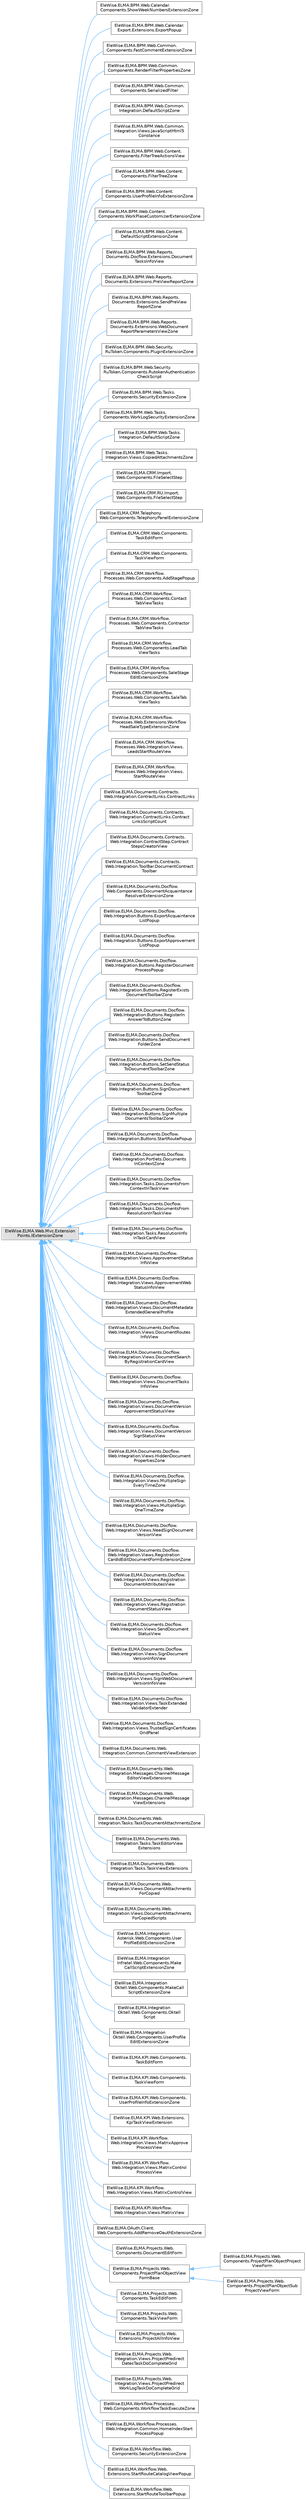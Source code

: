 digraph "Graphical Class Hierarchy"
{
 // LATEX_PDF_SIZE
  bgcolor="transparent";
  edge [fontname=Helvetica,fontsize=10,labelfontname=Helvetica,labelfontsize=10];
  node [fontname=Helvetica,fontsize=10,shape=box,height=0.2,width=0.4];
  rankdir="LR";
  Node0 [id="Node000000",label="EleWise.ELMA.Web.Mvc.Extension\lPoints.IExtensionZone",height=0.2,width=0.4,color="grey60", fillcolor="#E0E0E0", style="filled",tooltip=" "];
  Node0 -> Node1 [id="edge1126_Node000000_Node000001",dir="back",color="steelblue1",style="solid",tooltip=" "];
  Node1 [id="Node000001",label="EleWise.ELMA.BPM.Web.Calendar.\lComponents.ShowWeekNumbersExtensionZone",height=0.2,width=0.4,color="grey40", fillcolor="white", style="filled",URL="$class_ele_wise_1_1_e_l_m_a_1_1_b_p_m_1_1_web_1_1_calendar_1_1_components_1_1_show_week_numbers_extension_zone.html",tooltip=" "];
  Node0 -> Node2 [id="edge1127_Node000000_Node000002",dir="back",color="steelblue1",style="solid",tooltip=" "];
  Node2 [id="Node000002",label="EleWise.ELMA.BPM.Web.Calendar.\lExport.Extensions.ExportPopup",height=0.2,width=0.4,color="grey40", fillcolor="white", style="filled",URL="$class_ele_wise_1_1_e_l_m_a_1_1_b_p_m_1_1_web_1_1_calendar_1_1_export_1_1_extensions_1_1_export_popup.html",tooltip=" "];
  Node0 -> Node3 [id="edge1128_Node000000_Node000003",dir="back",color="steelblue1",style="solid",tooltip=" "];
  Node3 [id="Node000003",label="EleWise.ELMA.BPM.Web.Common.\lComponents.FastCommentExtensionZone",height=0.2,width=0.4,color="grey40", fillcolor="white", style="filled",URL="$class_ele_wise_1_1_e_l_m_a_1_1_b_p_m_1_1_web_1_1_common_1_1_components_1_1_fast_comment_extension_zone.html",tooltip="Отображает настройку контрола быстрого комментария"];
  Node0 -> Node4 [id="edge1129_Node000000_Node000004",dir="back",color="steelblue1",style="solid",tooltip=" "];
  Node4 [id="Node000004",label="EleWise.ELMA.BPM.Web.Common.\lComponents.RenderFilterPropertiesZone",height=0.2,width=0.4,color="grey40", fillcolor="white", style="filled",URL="$class_ele_wise_1_1_e_l_m_a_1_1_b_p_m_1_1_web_1_1_common_1_1_components_1_1_render_filter_properties_zone.html",tooltip=" "];
  Node0 -> Node5 [id="edge1130_Node000000_Node000005",dir="back",color="steelblue1",style="solid",tooltip=" "];
  Node5 [id="Node000005",label="EleWise.ELMA.BPM.Web.Common.\lComponents.SerializedFilter",height=0.2,width=0.4,color="grey40", fillcolor="white", style="filled",URL="$class_ele_wise_1_1_e_l_m_a_1_1_b_p_m_1_1_web_1_1_common_1_1_components_1_1_serialized_filter.html",tooltip=" "];
  Node0 -> Node6 [id="edge1131_Node000000_Node000006",dir="back",color="steelblue1",style="solid",tooltip=" "];
  Node6 [id="Node000006",label="EleWise.ELMA.BPM.Web.Common.\lIntegration.DefaultScriptZone",height=0.2,width=0.4,color="grey40", fillcolor="white", style="filled",URL="$class_ele_wise_1_1_e_l_m_a_1_1_b_p_m_1_1_web_1_1_common_1_1_integration_1_1_default_script_zone.html",tooltip=" "];
  Node0 -> Node7 [id="edge1132_Node000000_Node000007",dir="back",color="steelblue1",style="solid",tooltip=" "];
  Node7 [id="Node000007",label="EleWise.ELMA.BPM.Web.Common.\lIntegration.Views.JavaScriptHtml5\lConstance",height=0.2,width=0.4,color="grey40", fillcolor="white", style="filled",URL="$class_ele_wise_1_1_e_l_m_a_1_1_b_p_m_1_1_web_1_1_common_1_1_integration_1_1_views_1_1_java_script_html5_constance.html",tooltip=" "];
  Node0 -> Node8 [id="edge1133_Node000000_Node000008",dir="back",color="steelblue1",style="solid",tooltip=" "];
  Node8 [id="Node000008",label="EleWise.ELMA.BPM.Web.Content.\lComponents.FilterTreeActionsView",height=0.2,width=0.4,color="grey40", fillcolor="white", style="filled",URL="$class_ele_wise_1_1_e_l_m_a_1_1_b_p_m_1_1_web_1_1_content_1_1_components_1_1_filter_tree_actions_view.html",tooltip=" "];
  Node0 -> Node9 [id="edge1134_Node000000_Node000009",dir="back",color="steelblue1",style="solid",tooltip=" "];
  Node9 [id="Node000009",label="EleWise.ELMA.BPM.Web.Content.\lComponents.FilterTreeZone",height=0.2,width=0.4,color="grey40", fillcolor="white", style="filled",URL="$class_ele_wise_1_1_e_l_m_a_1_1_b_p_m_1_1_web_1_1_content_1_1_components_1_1_filter_tree_zone.html",tooltip=" "];
  Node0 -> Node10 [id="edge1135_Node000000_Node000010",dir="back",color="steelblue1",style="solid",tooltip=" "];
  Node10 [id="Node000010",label="EleWise.ELMA.BPM.Web.Content.\lComponents.UserProfileInfoExtensionZone",height=0.2,width=0.4,color="grey40", fillcolor="white", style="filled",URL="$class_ele_wise_1_1_e_l_m_a_1_1_b_p_m_1_1_web_1_1_content_1_1_components_1_1_user_profile_info_extension_zone.html",tooltip=" "];
  Node0 -> Node11 [id="edge1136_Node000000_Node000011",dir="back",color="steelblue1",style="solid",tooltip=" "];
  Node11 [id="Node000011",label="EleWise.ELMA.BPM.Web.Content.\lComponents.WorkPlaseCustomizerExtensionZone",height=0.2,width=0.4,color="grey40", fillcolor="white", style="filled",URL="$class_ele_wise_1_1_e_l_m_a_1_1_b_p_m_1_1_web_1_1_content_1_1_components_1_1_work_plase_customizer_extension_zone.html",tooltip=" "];
  Node0 -> Node12 [id="edge1137_Node000000_Node000012",dir="back",color="steelblue1",style="solid",tooltip=" "];
  Node12 [id="Node000012",label="EleWise.ELMA.BPM.Web.Content.\lDefaultScriptExtensionZone",height=0.2,width=0.4,color="grey40", fillcolor="white", style="filled",URL="$class_ele_wise_1_1_e_l_m_a_1_1_b_p_m_1_1_web_1_1_content_1_1_default_script_extension_zone.html",tooltip=" "];
  Node0 -> Node13 [id="edge1138_Node000000_Node000013",dir="back",color="steelblue1",style="solid",tooltip=" "];
  Node13 [id="Node000013",label="EleWise.ELMA.BPM.Web.Reports.\lDocuments.Docflow.Extensions.Document\lTasksInfoView",height=0.2,width=0.4,color="grey40", fillcolor="white", style="filled",URL="$class_ele_wise_1_1_e_l_m_a_1_1_b_p_m_1_1_web_1_1_reports_1_1_documents_1_1_docflow_1_1_extensions_1_1_document_tasks_info_view.html",tooltip=" "];
  Node0 -> Node14 [id="edge1139_Node000000_Node000014",dir="back",color="steelblue1",style="solid",tooltip=" "];
  Node14 [id="Node000014",label="EleWise.ELMA.BPM.Web.Reports.\lDocuments.Extensions.PreViewReportZone",height=0.2,width=0.4,color="grey40", fillcolor="white", style="filled",URL="$class_ele_wise_1_1_e_l_m_a_1_1_b_p_m_1_1_web_1_1_reports_1_1_documents_1_1_extensions_1_1_pre_view_report_zone.html",tooltip="Предпросмотр отчета через модуль Документы отчета"];
  Node0 -> Node15 [id="edge1140_Node000000_Node000015",dir="back",color="steelblue1",style="solid",tooltip=" "];
  Node15 [id="Node000015",label="EleWise.ELMA.BPM.Web.Reports.\lDocuments.Extensions.SendPreView\lReportZone",height=0.2,width=0.4,color="grey40", fillcolor="white", style="filled",URL="$class_ele_wise_1_1_e_l_m_a_1_1_b_p_m_1_1_web_1_1_reports_1_1_documents_1_1_extensions_1_1_send_pre_view_report_zone.html",tooltip="Отправка отчета на ознакомление/согласование через модуль Документооборот отчета"];
  Node0 -> Node16 [id="edge1141_Node000000_Node000016",dir="back",color="steelblue1",style="solid",tooltip=" "];
  Node16 [id="Node000016",label="EleWise.ELMA.BPM.Web.Reports.\lDocuments.Extensions.WebDocument\lReportParametersViewZone",height=0.2,width=0.4,color="grey40", fillcolor="white", style="filled",URL="$class_ele_wise_1_1_e_l_m_a_1_1_b_p_m_1_1_web_1_1_reports_1_1_documents_1_1_extensions_1_1_web_do9e13c89f2912c34eb036bc528e209233.html",tooltip="Html-код, вставляемый на страницу просмотра веб-документа Отчет. Содержит разметку с параметрами отче..."];
  Node0 -> Node17 [id="edge1142_Node000000_Node000017",dir="back",color="steelblue1",style="solid",tooltip=" "];
  Node17 [id="Node000017",label="EleWise.ELMA.BPM.Web.Security.\lRuToken.Components.PluginExtensionZone",height=0.2,width=0.4,color="grey40", fillcolor="white", style="filled",URL="$class_ele_wise_1_1_e_l_m_a_1_1_b_p_m_1_1_web_1_1_security_1_1_ru_token_1_1_components_1_1_plugin_extension_zone.html",tooltip=" "];
  Node0 -> Node18 [id="edge1143_Node000000_Node000018",dir="back",color="steelblue1",style="solid",tooltip=" "];
  Node18 [id="Node000018",label="EleWise.ELMA.BPM.Web.Security.\lRuToken.Components.RutokenAuthentication\lCheckScript",height=0.2,width=0.4,color="grey40", fillcolor="white", style="filled",URL="$class_ele_wise_1_1_e_l_m_a_1_1_b_p_m_1_1_web_1_1_security_1_1_ru_token_1_1_components_1_1_rutoken_authentication_check_script.html",tooltip=" "];
  Node0 -> Node19 [id="edge1144_Node000000_Node000019",dir="back",color="steelblue1",style="solid",tooltip=" "];
  Node19 [id="Node000019",label="EleWise.ELMA.BPM.Web.Tasks.\lComponents.SecurityExtensionZone",height=0.2,width=0.4,color="grey40", fillcolor="white", style="filled",URL="$class_ele_wise_1_1_e_l_m_a_1_1_b_p_m_1_1_web_1_1_tasks_1_1_components_1_1_security_extension_zone.html",tooltip=" "];
  Node0 -> Node20 [id="edge1145_Node000000_Node000020",dir="back",color="steelblue1",style="solid",tooltip=" "];
  Node20 [id="Node000020",label="EleWise.ELMA.BPM.Web.Tasks.\lComponents.WorkLogSecurityExtensionZone",height=0.2,width=0.4,color="grey40", fillcolor="white", style="filled",URL="$class_ele_wise_1_1_e_l_m_a_1_1_b_p_m_1_1_web_1_1_tasks_1_1_components_1_1_work_log_security_extension_zone.html",tooltip="Отображение зоны с настройками автоотправления трудозатрат на согласование"];
  Node0 -> Node21 [id="edge1146_Node000000_Node000021",dir="back",color="steelblue1",style="solid",tooltip=" "];
  Node21 [id="Node000021",label="EleWise.ELMA.BPM.Web.Tasks.\lIntegration.DefaultScriptZone",height=0.2,width=0.4,color="grey40", fillcolor="white", style="filled",URL="$class_ele_wise_1_1_e_l_m_a_1_1_b_p_m_1_1_web_1_1_tasks_1_1_integration_1_1_default_script_zone.html",tooltip=" "];
  Node0 -> Node22 [id="edge1147_Node000000_Node000022",dir="back",color="steelblue1",style="solid",tooltip=" "];
  Node22 [id="Node000022",label="EleWise.ELMA.BPM.Web.Tasks.\lIntegration.Views.CopiedAttachmentsZone",height=0.2,width=0.4,color="grey40", fillcolor="white", style="filled",URL="$class_ele_wise_1_1_e_l_m_a_1_1_b_p_m_1_1_web_1_1_tasks_1_1_integration_1_1_views_1_1_copied_attachments_zone.html",tooltip=" "];
  Node0 -> Node23 [id="edge1148_Node000000_Node000023",dir="back",color="steelblue1",style="solid",tooltip=" "];
  Node23 [id="Node000023",label="EleWise.ELMA.CRM.Import.\lWeb.Components.FileSelectStep",height=0.2,width=0.4,color="grey40", fillcolor="white", style="filled",URL="$class_ele_wise_1_1_e_l_m_a_1_1_c_r_m_1_1_import_1_1_web_1_1_components_1_1_file_select_step.html",tooltip=" "];
  Node0 -> Node24 [id="edge1149_Node000000_Node000024",dir="back",color="steelblue1",style="solid",tooltip=" "];
  Node24 [id="Node000024",label="EleWise.ELMA.CRM.RU.Import.\lWeb.Components.FileSelectStep",height=0.2,width=0.4,color="grey40", fillcolor="white", style="filled",URL="$class_ele_wise_1_1_e_l_m_a_1_1_c_r_m_1_1_r_u_1_1_import_1_1_web_1_1_components_1_1_file_select_step.html",tooltip=" "];
  Node0 -> Node25 [id="edge1150_Node000000_Node000025",dir="back",color="steelblue1",style="solid",tooltip=" "];
  Node25 [id="Node000025",label="EleWise.ELMA.CRM.Telephony.\lWeb.Components.TelephonyPanelExtensionZone",height=0.2,width=0.4,color="grey40", fillcolor="white", style="filled",URL="$class_ele_wise_1_1_e_l_m_a_1_1_c_r_m_1_1_telephony_1_1_web_1_1_components_1_1_telephony_panel_extension_zone.html",tooltip="Панель телефонии"];
  Node0 -> Node26 [id="edge1151_Node000000_Node000026",dir="back",color="steelblue1",style="solid",tooltip=" "];
  Node26 [id="Node000026",label="EleWise.ELMA.CRM.Web.Components.\lTaskEditForm",height=0.2,width=0.4,color="grey40", fillcolor="white", style="filled",URL="$class_ele_wise_1_1_e_l_m_a_1_1_c_r_m_1_1_web_1_1_components_1_1_task_edit_form.html",tooltip=" "];
  Node0 -> Node27 [id="edge1152_Node000000_Node000027",dir="back",color="steelblue1",style="solid",tooltip=" "];
  Node27 [id="Node000027",label="EleWise.ELMA.CRM.Web.Components.\lTaskViewForm",height=0.2,width=0.4,color="grey40", fillcolor="white", style="filled",URL="$class_ele_wise_1_1_e_l_m_a_1_1_c_r_m_1_1_web_1_1_components_1_1_task_view_form.html",tooltip=" "];
  Node0 -> Node28 [id="edge1153_Node000000_Node000028",dir="back",color="steelblue1",style="solid",tooltip=" "];
  Node28 [id="Node000028",label="EleWise.ELMA.CRM.Workflow.\lProcesses.Web.Components.AddStagePopup",height=0.2,width=0.4,color="grey40", fillcolor="white", style="filled",URL="$class_ele_wise_1_1_e_l_m_a_1_1_c_r_m_1_1_workflow_1_1_processes_1_1_web_1_1_components_1_1_add_stage_popup.html",tooltip=" "];
  Node0 -> Node29 [id="edge1154_Node000000_Node000029",dir="back",color="steelblue1",style="solid",tooltip=" "];
  Node29 [id="Node000029",label="EleWise.ELMA.CRM.Workflow.\lProcesses.Web.Components.Contact\lTabViewTasks",height=0.2,width=0.4,color="grey40", fillcolor="white", style="filled",URL="$class_ele_wise_1_1_e_l_m_a_1_1_c_r_m_1_1_workflow_1_1_processes_1_1_web_1_1_components_1_1_contact_tab_view_tasks.html",tooltip=" "];
  Node0 -> Node30 [id="edge1155_Node000000_Node000030",dir="back",color="steelblue1",style="solid",tooltip=" "];
  Node30 [id="Node000030",label="EleWise.ELMA.CRM.Workflow.\lProcesses.Web.Components.Contractor\lTabViewTasks",height=0.2,width=0.4,color="grey40", fillcolor="white", style="filled",URL="$class_ele_wise_1_1_e_l_m_a_1_1_c_r_m_1_1_workflow_1_1_processes_1_1_web_1_1_components_1_1_contractor_tab_view_tasks.html",tooltip=" "];
  Node0 -> Node31 [id="edge1156_Node000000_Node000031",dir="back",color="steelblue1",style="solid",tooltip=" "];
  Node31 [id="Node000031",label="EleWise.ELMA.CRM.Workflow.\lProcesses.Web.Components.LeadTab\lViewTasks",height=0.2,width=0.4,color="grey40", fillcolor="white", style="filled",URL="$class_ele_wise_1_1_e_l_m_a_1_1_c_r_m_1_1_workflow_1_1_processes_1_1_web_1_1_components_1_1_lead_tab_view_tasks.html",tooltip=" "];
  Node0 -> Node32 [id="edge1157_Node000000_Node000032",dir="back",color="steelblue1",style="solid",tooltip=" "];
  Node32 [id="Node000032",label="EleWise.ELMA.CRM.Workflow.\lProcesses.Web.Components.SaleStage\lEditExtensionZone",height=0.2,width=0.4,color="grey40", fillcolor="white", style="filled",URL="$class_ele_wise_1_1_e_l_m_a_1_1_c_r_m_1_1_workflow_1_1_processes_1_1_web_1_1_components_1_1_sale_stage_edit_extension_zone.html",tooltip=" "];
  Node0 -> Node33 [id="edge1158_Node000000_Node000033",dir="back",color="steelblue1",style="solid",tooltip=" "];
  Node33 [id="Node000033",label="EleWise.ELMA.CRM.Workflow.\lProcesses.Web.Components.SaleTab\lViewTasks",height=0.2,width=0.4,color="grey40", fillcolor="white", style="filled",URL="$class_ele_wise_1_1_e_l_m_a_1_1_c_r_m_1_1_workflow_1_1_processes_1_1_web_1_1_components_1_1_sale_tab_view_tasks.html",tooltip=" "];
  Node0 -> Node34 [id="edge1159_Node000000_Node000034",dir="back",color="steelblue1",style="solid",tooltip=" "];
  Node34 [id="Node000034",label="EleWise.ELMA.CRM.Workflow.\lProcesses.Web.Extensions.Workflow\lHeadSaleTypeExtensionZone",height=0.2,width=0.4,color="grey40", fillcolor="white", style="filled",URL="$class_ele_wise_1_1_e_l_m_a_1_1_c_r_m_1_1_workflow_1_1_processes_1_1_web_1_1_extensions_1_1_workf664c2dedd045218b3a18e6e7769557ba.html",tooltip=" "];
  Node0 -> Node35 [id="edge1160_Node000000_Node000035",dir="back",color="steelblue1",style="solid",tooltip=" "];
  Node35 [id="Node000035",label="EleWise.ELMA.CRM.Workflow.\lProcesses.Web.Integration.Views.\lLeadsStartRouteView",height=0.2,width=0.4,color="grey40", fillcolor="white", style="filled",URL="$class_ele_wise_1_1_e_l_m_a_1_1_c_r_m_1_1_workflow_1_1_processes_1_1_web_1_1_integration_1_1_views_1_1_leads_start_route_view.html",tooltip=" "];
  Node0 -> Node36 [id="edge1161_Node000000_Node000036",dir="back",color="steelblue1",style="solid",tooltip=" "];
  Node36 [id="Node000036",label="EleWise.ELMA.CRM.Workflow.\lProcesses.Web.Integration.Views.\lStartRouteView",height=0.2,width=0.4,color="grey40", fillcolor="white", style="filled",URL="$class_ele_wise_1_1_e_l_m_a_1_1_c_r_m_1_1_workflow_1_1_processes_1_1_web_1_1_integration_1_1_views_1_1_start_route_view.html",tooltip=" "];
  Node0 -> Node37 [id="edge1162_Node000000_Node000037",dir="back",color="steelblue1",style="solid",tooltip=" "];
  Node37 [id="Node000037",label="EleWise.ELMA.Documents.Contracts.\lWeb.Integration.ContractLinks.ContractLinks",height=0.2,width=0.4,color="grey40", fillcolor="white", style="filled",URL="$class_ele_wise_1_1_e_l_m_a_1_1_documents_1_1_contracts_1_1_web_1_1_integration_1_1_contract_links_1_1_contract_links.html",tooltip="Отображение связей по договору"];
  Node0 -> Node38 [id="edge1163_Node000000_Node000038",dir="back",color="steelblue1",style="solid",tooltip=" "];
  Node38 [id="Node000038",label="EleWise.ELMA.Documents.Contracts.\lWeb.Integration.ContractLinks.Contract\lLinksScriptCount",height=0.2,width=0.4,color="grey40", fillcolor="white", style="filled",URL="$class_ele_wise_1_1_e_l_m_a_1_1_documents_1_1_contracts_1_1_web_1_1_integration_1_1_contract_link5bfd551acd6f1b4e01513c966589a535.html",tooltip="скрипт подсчета связей по догвоору"];
  Node0 -> Node39 [id="edge1164_Node000000_Node000039",dir="back",color="steelblue1",style="solid",tooltip=" "];
  Node39 [id="Node000039",label="EleWise.ELMA.Documents.Contracts.\lWeb.Integration.ContractStep.Contract\lStepsCreatorView",height=0.2,width=0.4,color="grey40", fillcolor="white", style="filled",URL="$class_ele_wise_1_1_e_l_m_a_1_1_documents_1_1_contracts_1_1_web_1_1_integration_1_1_contract_stepc26b08cfc971aee1cda9467701cc0722.html",tooltip=" "];
  Node0 -> Node40 [id="edge1165_Node000000_Node000040",dir="back",color="steelblue1",style="solid",tooltip=" "];
  Node40 [id="Node000040",label="EleWise.ELMA.Documents.Contracts.\lWeb.Integration.ToolBar.DocumentContract\lToolbar",height=0.2,width=0.4,color="grey40", fillcolor="white", style="filled",URL="$class_ele_wise_1_1_e_l_m_a_1_1_documents_1_1_contracts_1_1_web_1_1_integration_1_1_tool_bar_1_1_document_contract_toolbar.html",tooltip=" "];
  Node0 -> Node41 [id="edge1166_Node000000_Node000041",dir="back",color="steelblue1",style="solid",tooltip=" "];
  Node41 [id="Node000041",label="EleWise.ELMA.Documents.Docflow.\lWeb.Components.DocumentAcquaintance\lResolverExtensionZone",height=0.2,width=0.4,color="grey40", fillcolor="white", style="filled",URL="$class_ele_wise_1_1_e_l_m_a_1_1_documents_1_1_docflow_1_1_web_1_1_components_1_1_document_acquaintance_resolver_extension_zone.html",tooltip=" "];
  Node0 -> Node42 [id="edge1167_Node000000_Node000042",dir="back",color="steelblue1",style="solid",tooltip=" "];
  Node42 [id="Node000042",label="EleWise.ELMA.Documents.Docflow.\lWeb.Integration.Buttons.ExportAcquaintance\lListPopup",height=0.2,width=0.4,color="grey40", fillcolor="white", style="filled",URL="$class_ele_wise_1_1_e_l_m_a_1_1_documents_1_1_docflow_1_1_web_1_1_integration_1_1_buttons_1_1_export_acquaintance_list_popup.html",tooltip=" "];
  Node0 -> Node43 [id="edge1168_Node000000_Node000043",dir="back",color="steelblue1",style="solid",tooltip=" "];
  Node43 [id="Node000043",label="EleWise.ELMA.Documents.Docflow.\lWeb.Integration.Buttons.ExportApprovement\lListPopup",height=0.2,width=0.4,color="grey40", fillcolor="white", style="filled",URL="$class_ele_wise_1_1_e_l_m_a_1_1_documents_1_1_docflow_1_1_web_1_1_integration_1_1_buttons_1_1_export_approvement_list_popup.html",tooltip=" "];
  Node0 -> Node44 [id="edge1169_Node000000_Node000044",dir="back",color="steelblue1",style="solid",tooltip=" "];
  Node44 [id="Node000044",label="EleWise.ELMA.Documents.Docflow.\lWeb.Integration.Buttons.RegisterDocument\lProcessPopup",height=0.2,width=0.4,color="grey40", fillcolor="white", style="filled",URL="$class_ele_wise_1_1_e_l_m_a_1_1_documents_1_1_docflow_1_1_web_1_1_integration_1_1_buttons_1_1_register_document_process_popup.html",tooltip=" "];
  Node0 -> Node45 [id="edge1170_Node000000_Node000045",dir="back",color="steelblue1",style="solid",tooltip=" "];
  Node45 [id="Node000045",label="EleWise.ELMA.Documents.Docflow.\lWeb.Integration.Buttons.RegisterExists\lDocumentToolbarZone",height=0.2,width=0.4,color="grey40", fillcolor="white", style="filled",URL="$class_ele_wise_1_1_e_l_m_a_1_1_documents_1_1_docflow_1_1_web_1_1_integration_1_1_buttons_1_1_reg1e33fc9083d3c2a778aad01057ec6348.html",tooltip=" "];
  Node0 -> Node46 [id="edge1171_Node000000_Node000046",dir="back",color="steelblue1",style="solid",tooltip=" "];
  Node46 [id="Node000046",label="EleWise.ELMA.Documents.Docflow.\lWeb.Integration.Buttons.RegisterIn\lAnswerToButtonZone",height=0.2,width=0.4,color="grey40", fillcolor="white", style="filled",URL="$class_ele_wise_1_1_e_l_m_a_1_1_documents_1_1_docflow_1_1_web_1_1_integration_1_1_buttons_1_1_register_in_answer_to_button_zone.html",tooltip=" "];
  Node0 -> Node47 [id="edge1172_Node000000_Node000047",dir="back",color="steelblue1",style="solid",tooltip=" "];
  Node47 [id="Node000047",label="EleWise.ELMA.Documents.Docflow.\lWeb.Integration.Buttons.SendDocument\lFolderZone",height=0.2,width=0.4,color="grey40", fillcolor="white", style="filled",URL="$class_ele_wise_1_1_e_l_m_a_1_1_documents_1_1_docflow_1_1_web_1_1_integration_1_1_buttons_1_1_send_document_folder_zone.html",tooltip=" "];
  Node0 -> Node48 [id="edge1173_Node000000_Node000048",dir="back",color="steelblue1",style="solid",tooltip=" "];
  Node48 [id="Node000048",label="EleWise.ELMA.Documents.Docflow.\lWeb.Integration.Buttons.SetSendStatus\lToDocumentToolbarZone",height=0.2,width=0.4,color="grey40", fillcolor="white", style="filled",URL="$class_ele_wise_1_1_e_l_m_a_1_1_documents_1_1_docflow_1_1_web_1_1_integration_1_1_buttons_1_1_set8465c7284c1ca12b77f509ef6cace104.html",tooltip=" "];
  Node0 -> Node49 [id="edge1174_Node000000_Node000049",dir="back",color="steelblue1",style="solid",tooltip=" "];
  Node49 [id="Node000049",label="EleWise.ELMA.Documents.Docflow.\lWeb.Integration.Buttons.SignDocument\lToolbarZone",height=0.2,width=0.4,color="grey40", fillcolor="white", style="filled",URL="$class_ele_wise_1_1_e_l_m_a_1_1_documents_1_1_docflow_1_1_web_1_1_integration_1_1_buttons_1_1_sign_document_toolbar_zone.html",tooltip=" "];
  Node0 -> Node50 [id="edge1175_Node000000_Node000050",dir="back",color="steelblue1",style="solid",tooltip=" "];
  Node50 [id="Node000050",label="EleWise.ELMA.Documents.Docflow.\lWeb.Integration.Buttons.SignMultiple\lDocumentsToolbarZone",height=0.2,width=0.4,color="grey40", fillcolor="white", style="filled",URL="$class_ele_wise_1_1_e_l_m_a_1_1_documents_1_1_docflow_1_1_web_1_1_integration_1_1_buttons_1_1_sig7534571a36c41ceb0f470db74b11aa12.html",tooltip=" "];
  Node0 -> Node51 [id="edge1176_Node000000_Node000051",dir="back",color="steelblue1",style="solid",tooltip=" "];
  Node51 [id="Node000051",label="EleWise.ELMA.Documents.Docflow.\lWeb.Integration.Buttons.StartRoutePopup",height=0.2,width=0.4,color="grey40", fillcolor="white", style="filled",URL="$class_ele_wise_1_1_e_l_m_a_1_1_documents_1_1_docflow_1_1_web_1_1_integration_1_1_buttons_1_1_start_route_popup.html",tooltip=" "];
  Node0 -> Node52 [id="edge1177_Node000000_Node000052",dir="back",color="steelblue1",style="solid",tooltip=" "];
  Node52 [id="Node000052",label="EleWise.ELMA.Documents.Docflow.\lWeb.Integration.Portlets.Documents\lInContextZone",height=0.2,width=0.4,color="grey40", fillcolor="white", style="filled",URL="$class_ele_wise_1_1_e_l_m_a_1_1_documents_1_1_docflow_1_1_web_1_1_integration_1_1_portlets_1_1_documents_in_context_zone.html",tooltip=" "];
  Node0 -> Node53 [id="edge1178_Node000000_Node000053",dir="back",color="steelblue1",style="solid",tooltip=" "];
  Node53 [id="Node000053",label="EleWise.ELMA.Documents.Docflow.\lWeb.Integration.Tasks.DocumentsFrom\lContextInTaskView",height=0.2,width=0.4,color="grey40", fillcolor="white", style="filled",URL="$class_ele_wise_1_1_e_l_m_a_1_1_documents_1_1_docflow_1_1_web_1_1_integration_1_1_tasks_1_1_documents_from_context_in_task_view.html",tooltip=" "];
  Node0 -> Node54 [id="edge1179_Node000000_Node000054",dir="back",color="steelblue1",style="solid",tooltip=" "];
  Node54 [id="Node000054",label="EleWise.ELMA.Documents.Docflow.\lWeb.Integration.Tasks.DocumentsFrom\lResolutionInTaskView",height=0.2,width=0.4,color="grey40", fillcolor="white", style="filled",URL="$class_ele_wise_1_1_e_l_m_a_1_1_documents_1_1_docflow_1_1_web_1_1_integration_1_1_tasks_1_1_docum46b3490e60bef5e1a48a33b397f05e10.html",tooltip=" "];
  Node0 -> Node55 [id="edge1180_Node000000_Node000055",dir="back",color="steelblue1",style="solid",tooltip=" "];
  Node55 [id="Node000055",label="EleWise.ELMA.Documents.Docflow.\lWeb.Integration.Tasks.ResolutionInfo\lInTaskCardView",height=0.2,width=0.4,color="grey40", fillcolor="white", style="filled",URL="$class_ele_wise_1_1_e_l_m_a_1_1_documents_1_1_docflow_1_1_web_1_1_integration_1_1_tasks_1_1_resolution_info_in_task_card_view.html",tooltip=" "];
  Node0 -> Node56 [id="edge1181_Node000000_Node000056",dir="back",color="steelblue1",style="solid",tooltip=" "];
  Node56 [id="Node000056",label="EleWise.ELMA.Documents.Docflow.\lWeb.Integration.Views.ApprovementStatus\lInfoView",height=0.2,width=0.4,color="grey40", fillcolor="white", style="filled",URL="$class_ele_wise_1_1_e_l_m_a_1_1_documents_1_1_docflow_1_1_web_1_1_integration_1_1_views_1_1_approvement_status_info_view.html",tooltip=" "];
  Node0 -> Node57 [id="edge1182_Node000000_Node000057",dir="back",color="steelblue1",style="solid",tooltip=" "];
  Node57 [id="Node000057",label="EleWise.ELMA.Documents.Docflow.\lWeb.Integration.Views.ApprovementWeb\lStatusInfoView",height=0.2,width=0.4,color="grey40", fillcolor="white", style="filled",URL="$class_ele_wise_1_1_e_l_m_a_1_1_documents_1_1_docflow_1_1_web_1_1_integration_1_1_views_1_1_approvement_web_status_info_view.html",tooltip=" "];
  Node0 -> Node58 [id="edge1183_Node000000_Node000058",dir="back",color="steelblue1",style="solid",tooltip=" "];
  Node58 [id="Node000058",label="EleWise.ELMA.Documents.Docflow.\lWeb.Integration.Views.DocumentMetadata\lExtendedGeneralProfile",height=0.2,width=0.4,color="grey40", fillcolor="white", style="filled",URL="$class_ele_wise_1_1_e_l_m_a_1_1_documents_1_1_docflow_1_1_web_1_1_integration_1_1_views_1_1_docum0ff8815df6fc5de5eed98edd15420588.html",tooltip=" "];
  Node0 -> Node59 [id="edge1184_Node000000_Node000059",dir="back",color="steelblue1",style="solid",tooltip=" "];
  Node59 [id="Node000059",label="EleWise.ELMA.Documents.Docflow.\lWeb.Integration.Views.DocumentRoutes\lInfoView",height=0.2,width=0.4,color="grey40", fillcolor="white", style="filled",URL="$class_ele_wise_1_1_e_l_m_a_1_1_documents_1_1_docflow_1_1_web_1_1_integration_1_1_views_1_1_document_routes_info_view.html",tooltip=" "];
  Node0 -> Node60 [id="edge1185_Node000000_Node000060",dir="back",color="steelblue1",style="solid",tooltip=" "];
  Node60 [id="Node000060",label="EleWise.ELMA.Documents.Docflow.\lWeb.Integration.Views.DocumentSearch\lByRegistrationCardView",height=0.2,width=0.4,color="grey40", fillcolor="white", style="filled",URL="$class_ele_wise_1_1_e_l_m_a_1_1_documents_1_1_docflow_1_1_web_1_1_integration_1_1_views_1_1_docum9eda789b11e564a962024bf51f80a2e0.html",tooltip=" "];
  Node0 -> Node61 [id="edge1186_Node000000_Node000061",dir="back",color="steelblue1",style="solid",tooltip=" "];
  Node61 [id="Node000061",label="EleWise.ELMA.Documents.Docflow.\lWeb.Integration.Views.DocumentTasks\lInfoView",height=0.2,width=0.4,color="grey40", fillcolor="white", style="filled",URL="$class_ele_wise_1_1_e_l_m_a_1_1_documents_1_1_docflow_1_1_web_1_1_integration_1_1_views_1_1_document_tasks_info_view.html",tooltip=" "];
  Node0 -> Node62 [id="edge1187_Node000000_Node000062",dir="back",color="steelblue1",style="solid",tooltip=" "];
  Node62 [id="Node000062",label="EleWise.ELMA.Documents.Docflow.\lWeb.Integration.Views.DocumentVersion\lApprovementStatusView",height=0.2,width=0.4,color="grey40", fillcolor="white", style="filled",URL="$class_ele_wise_1_1_e_l_m_a_1_1_documents_1_1_docflow_1_1_web_1_1_integration_1_1_views_1_1_docum3696f742d478882d9f034f6ddcc5df07.html",tooltip=" "];
  Node0 -> Node63 [id="edge1188_Node000000_Node000063",dir="back",color="steelblue1",style="solid",tooltip=" "];
  Node63 [id="Node000063",label="EleWise.ELMA.Documents.Docflow.\lWeb.Integration.Views.DocumentVersion\lSignStatusView",height=0.2,width=0.4,color="grey40", fillcolor="white", style="filled",URL="$class_ele_wise_1_1_e_l_m_a_1_1_documents_1_1_docflow_1_1_web_1_1_integration_1_1_views_1_1_document_version_sign_status_view.html",tooltip=" "];
  Node0 -> Node64 [id="edge1189_Node000000_Node000064",dir="back",color="steelblue1",style="solid",tooltip=" "];
  Node64 [id="Node000064",label="EleWise.ELMA.Documents.Docflow.\lWeb.Integration.Views.HiddenDocument\lPropertiesZone",height=0.2,width=0.4,color="grey40", fillcolor="white", style="filled",URL="$class_ele_wise_1_1_e_l_m_a_1_1_documents_1_1_docflow_1_1_web_1_1_integration_1_1_views_1_1_hidden_document_properties_zone.html",tooltip=" "];
  Node0 -> Node65 [id="edge1190_Node000000_Node000065",dir="back",color="steelblue1",style="solid",tooltip=" "];
  Node65 [id="Node000065",label="EleWise.ELMA.Documents.Docflow.\lWeb.Integration.Views.MultipleSign\lEveryTimeZone",height=0.2,width=0.4,color="grey40", fillcolor="white", style="filled",URL="$class_ele_wise_1_1_e_l_m_a_1_1_documents_1_1_docflow_1_1_web_1_1_integration_1_1_views_1_1_multiple_sign_every_time_zone.html",tooltip=" "];
  Node0 -> Node66 [id="edge1191_Node000000_Node000066",dir="back",color="steelblue1",style="solid",tooltip=" "];
  Node66 [id="Node000066",label="EleWise.ELMA.Documents.Docflow.\lWeb.Integration.Views.MultipleSign\lOneTimeZone",height=0.2,width=0.4,color="grey40", fillcolor="white", style="filled",URL="$class_ele_wise_1_1_e_l_m_a_1_1_documents_1_1_docflow_1_1_web_1_1_integration_1_1_views_1_1_multiple_sign_one_time_zone.html",tooltip=" "];
  Node0 -> Node67 [id="edge1192_Node000000_Node000067",dir="back",color="steelblue1",style="solid",tooltip=" "];
  Node67 [id="Node000067",label="EleWise.ELMA.Documents.Docflow.\lWeb.Integration.Views.NeedSignDocument\lVersionView",height=0.2,width=0.4,color="grey40", fillcolor="white", style="filled",URL="$class_ele_wise_1_1_e_l_m_a_1_1_documents_1_1_docflow_1_1_web_1_1_integration_1_1_views_1_1_need_sign_document_version_view.html",tooltip="Подписание добавляемой версии документа"];
  Node0 -> Node68 [id="edge1193_Node000000_Node000068",dir="back",color="steelblue1",style="solid",tooltip=" "];
  Node68 [id="Node000068",label="EleWise.ELMA.Documents.Docflow.\lWeb.Integration.Views.Registration\lCardIdEditDocumentFormExtensionZone",height=0.2,width=0.4,color="grey40", fillcolor="white", style="filled",URL="$class_ele_wise_1_1_e_l_m_a_1_1_documents_1_1_docflow_1_1_web_1_1_integration_1_1_views_1_1_regise0c41039877ba98c7043b2fe12899964.html",tooltip=" "];
  Node0 -> Node69 [id="edge1194_Node000000_Node000069",dir="back",color="steelblue1",style="solid",tooltip=" "];
  Node69 [id="Node000069",label="EleWise.ELMA.Documents.Docflow.\lWeb.Integration.Views.Registration\lDocumentAttributesView",height=0.2,width=0.4,color="grey40", fillcolor="white", style="filled",URL="$class_ele_wise_1_1_e_l_m_a_1_1_documents_1_1_docflow_1_1_web_1_1_integration_1_1_views_1_1_regis2c2f84bc6936f040ba3904417cd9d815.html",tooltip=" "];
  Node0 -> Node70 [id="edge1195_Node000000_Node000070",dir="back",color="steelblue1",style="solid",tooltip=" "];
  Node70 [id="Node000070",label="EleWise.ELMA.Documents.Docflow.\lWeb.Integration.Views.Registration\lDocumentStatusView",height=0.2,width=0.4,color="grey40", fillcolor="white", style="filled",URL="$class_ele_wise_1_1_e_l_m_a_1_1_documents_1_1_docflow_1_1_web_1_1_integration_1_1_views_1_1_registration_document_status_view.html",tooltip=" "];
  Node0 -> Node71 [id="edge1196_Node000000_Node000071",dir="back",color="steelblue1",style="solid",tooltip=" "];
  Node71 [id="Node000071",label="EleWise.ELMA.Documents.Docflow.\lWeb.Integration.Views.SendDocument\lStatusView",height=0.2,width=0.4,color="grey40", fillcolor="white", style="filled",URL="$class_ele_wise_1_1_e_l_m_a_1_1_documents_1_1_docflow_1_1_web_1_1_integration_1_1_views_1_1_send_document_status_view.html",tooltip=" "];
  Node0 -> Node72 [id="edge1197_Node000000_Node000072",dir="back",color="steelblue1",style="solid",tooltip=" "];
  Node72 [id="Node000072",label="EleWise.ELMA.Documents.Docflow.\lWeb.Integration.Views.SignDocument\lVersionInfoView",height=0.2,width=0.4,color="grey40", fillcolor="white", style="filled",URL="$class_ele_wise_1_1_e_l_m_a_1_1_documents_1_1_docflow_1_1_web_1_1_integration_1_1_views_1_1_sign_document_version_info_view.html",tooltip=" "];
  Node0 -> Node73 [id="edge1198_Node000000_Node000073",dir="back",color="steelblue1",style="solid",tooltip=" "];
  Node73 [id="Node000073",label="EleWise.ELMA.Documents.Docflow.\lWeb.Integration.Views.SignWebDocument\lVersionInfoView",height=0.2,width=0.4,color="grey40", fillcolor="white", style="filled",URL="$class_ele_wise_1_1_e_l_m_a_1_1_documents_1_1_docflow_1_1_web_1_1_integration_1_1_views_1_1_sign_web_document_version_info_view.html",tooltip=" "];
  Node0 -> Node74 [id="edge1199_Node000000_Node000074",dir="back",color="steelblue1",style="solid",tooltip=" "];
  Node74 [id="Node000074",label="EleWise.ELMA.Documents.Docflow.\lWeb.Integration.Views.TaskExtended\lValidatorExtender",height=0.2,width=0.4,color="grey40", fillcolor="white", style="filled",URL="$class_ele_wise_1_1_e_l_m_a_1_1_documents_1_1_docflow_1_1_web_1_1_integration_1_1_views_1_1_task_extended_validator_extender.html",tooltip=" "];
  Node0 -> Node75 [id="edge1200_Node000000_Node000075",dir="back",color="steelblue1",style="solid",tooltip=" "];
  Node75 [id="Node000075",label="EleWise.ELMA.Documents.Docflow.\lWeb.Integration.Views.TrustedSignCertificates\lGridPanel",height=0.2,width=0.4,color="grey40", fillcolor="white", style="filled",URL="$class_ele_wise_1_1_e_l_m_a_1_1_documents_1_1_docflow_1_1_web_1_1_integration_1_1_views_1_1_trusted_sign_certificates_grid_panel.html",tooltip=" "];
  Node0 -> Node76 [id="edge1201_Node000000_Node000076",dir="back",color="steelblue1",style="solid",tooltip=" "];
  Node76 [id="Node000076",label="EleWise.ELMA.Documents.Web.\lIntegration.Common.CommentViewExtension",height=0.2,width=0.4,color="grey40", fillcolor="white", style="filled",URL="$class_ele_wise_1_1_e_l_m_a_1_1_documents_1_1_web_1_1_integration_1_1_common_1_1_comment_view_extension.html",tooltip=" "];
  Node0 -> Node77 [id="edge1202_Node000000_Node000077",dir="back",color="steelblue1",style="solid",tooltip=" "];
  Node77 [id="Node000077",label="EleWise.ELMA.Documents.Web.\lIntegration.Messages.ChannelMessage\lEditorViewExtensions",height=0.2,width=0.4,color="grey40", fillcolor="white", style="filled",URL="$class_ele_wise_1_1_e_l_m_a_1_1_documents_1_1_web_1_1_integration_1_1_messages_1_1_channel_message_editor_view_extensions.html",tooltip=" "];
  Node0 -> Node78 [id="edge1203_Node000000_Node000078",dir="back",color="steelblue1",style="solid",tooltip=" "];
  Node78 [id="Node000078",label="EleWise.ELMA.Documents.Web.\lIntegration.Messages.ChannelMessage\lViewExtensions",height=0.2,width=0.4,color="grey40", fillcolor="white", style="filled",URL="$class_ele_wise_1_1_e_l_m_a_1_1_documents_1_1_web_1_1_integration_1_1_messages_1_1_channel_message_view_extensions.html",tooltip=" "];
  Node0 -> Node79 [id="edge1204_Node000000_Node000079",dir="back",color="steelblue1",style="solid",tooltip=" "];
  Node79 [id="Node000079",label="EleWise.ELMA.Documents.Web.\lIntegration.Tasks.TaskDocumentAttachmentsZone",height=0.2,width=0.4,color="grey40", fillcolor="white", style="filled",URL="$class_ele_wise_1_1_e_l_m_a_1_1_documents_1_1_web_1_1_integration_1_1_tasks_1_1_task_document_attachments_zone.html",tooltip=" "];
  Node0 -> Node80 [id="edge1205_Node000000_Node000080",dir="back",color="steelblue1",style="solid",tooltip=" "];
  Node80 [id="Node000080",label="EleWise.ELMA.Documents.Web.\lIntegration.Tasks.TaskEditorView\lExtensions",height=0.2,width=0.4,color="grey40", fillcolor="white", style="filled",URL="$class_ele_wise_1_1_e_l_m_a_1_1_documents_1_1_web_1_1_integration_1_1_tasks_1_1_task_editor_view_extensions.html",tooltip=" "];
  Node0 -> Node81 [id="edge1206_Node000000_Node000081",dir="back",color="steelblue1",style="solid",tooltip=" "];
  Node81 [id="Node000081",label="EleWise.ELMA.Documents.Web.\lIntegration.Tasks.TaskViewExtensions",height=0.2,width=0.4,color="grey40", fillcolor="white", style="filled",URL="$class_ele_wise_1_1_e_l_m_a_1_1_documents_1_1_web_1_1_integration_1_1_tasks_1_1_task_view_extensions.html",tooltip=" "];
  Node0 -> Node82 [id="edge1207_Node000000_Node000082",dir="back",color="steelblue1",style="solid",tooltip=" "];
  Node82 [id="Node000082",label="EleWise.ELMA.Documents.Web.\lIntegration.Views.DocumentAttachments\lForCopied",height=0.2,width=0.4,color="grey40", fillcolor="white", style="filled",URL="$class_ele_wise_1_1_e_l_m_a_1_1_documents_1_1_web_1_1_integration_1_1_views_1_1_document_attachments_for_copied.html",tooltip=" "];
  Node0 -> Node83 [id="edge1208_Node000000_Node000083",dir="back",color="steelblue1",style="solid",tooltip=" "];
  Node83 [id="Node000083",label="EleWise.ELMA.Documents.Web.\lIntegration.Views.DocumentAttachments\lForCopiedScripts",height=0.2,width=0.4,color="grey40", fillcolor="white", style="filled",URL="$class_ele_wise_1_1_e_l_m_a_1_1_documents_1_1_web_1_1_integration_1_1_views_1_1_document_attachments_for_copied_scripts.html",tooltip=" "];
  Node0 -> Node84 [id="edge1209_Node000000_Node000084",dir="back",color="steelblue1",style="solid",tooltip=" "];
  Node84 [id="Node000084",label="EleWise.ELMA.Integration\lAsterisk.Web.Components.User\lProfileEditExtensionZone",height=0.2,width=0.4,color="grey40", fillcolor="white", style="filled",URL="$class_ele_wise_1_1_e_l_m_a_1_1_integration_asterisk_1_1_web_1_1_components_1_1_user_profile_edit_extension_zone.html",tooltip=" "];
  Node0 -> Node85 [id="edge1210_Node000000_Node000085",dir="back",color="steelblue1",style="solid",tooltip=" "];
  Node85 [id="Node000085",label="EleWise.ELMA.Integration\lInfratel.Web.Components.Make\lCallScriptExtensionZone",height=0.2,width=0.4,color="grey40", fillcolor="white", style="filled",URL="$class_ele_wise_1_1_e_l_m_a_1_1_integration_infratel_1_1_web_1_1_components_1_1_make_call_script_extension_zone.html",tooltip="Скрипт исходящего вызова"];
  Node0 -> Node86 [id="edge1211_Node000000_Node000086",dir="back",color="steelblue1",style="solid",tooltip=" "];
  Node86 [id="Node000086",label="EleWise.ELMA.Integration\lOktell.Web.Components.MakeCall\lScriptExtensionZone",height=0.2,width=0.4,color="grey40", fillcolor="white", style="filled",URL="$class_ele_wise_1_1_e_l_m_a_1_1_integration_oktell_1_1_web_1_1_components_1_1_make_call_script_extension_zone.html",tooltip="Скрипт исходящего вызова"];
  Node0 -> Node87 [id="edge1212_Node000000_Node000087",dir="back",color="steelblue1",style="solid",tooltip=" "];
  Node87 [id="Node000087",label="EleWise.ELMA.Integration\lOktell.Web.Components.Oktell\lScript",height=0.2,width=0.4,color="grey40", fillcolor="white", style="filled",URL="$class_ele_wise_1_1_e_l_m_a_1_1_integration_oktell_1_1_web_1_1_components_1_1_oktell_script.html",tooltip=" "];
  Node0 -> Node88 [id="edge1213_Node000000_Node000088",dir="back",color="steelblue1",style="solid",tooltip=" "];
  Node88 [id="Node000088",label="EleWise.ELMA.Integration\lOktell.Web.Components.UserProfile\lEditExtensionZone",height=0.2,width=0.4,color="grey40", fillcolor="white", style="filled",URL="$class_ele_wise_1_1_e_l_m_a_1_1_integration_oktell_1_1_web_1_1_components_1_1_user_profile_edit_extension_zone.html",tooltip=" "];
  Node0 -> Node89 [id="edge1214_Node000000_Node000089",dir="back",color="steelblue1",style="solid",tooltip=" "];
  Node89 [id="Node000089",label="EleWise.ELMA.KPI.Web.Components.\lTaskEditForm",height=0.2,width=0.4,color="grey40", fillcolor="white", style="filled",URL="$class_ele_wise_1_1_e_l_m_a_1_1_k_p_i_1_1_web_1_1_components_1_1_task_edit_form.html",tooltip=" "];
  Node0 -> Node90 [id="edge1215_Node000000_Node000090",dir="back",color="steelblue1",style="solid",tooltip=" "];
  Node90 [id="Node000090",label="EleWise.ELMA.KPI.Web.Components.\lTaskViewForm",height=0.2,width=0.4,color="grey40", fillcolor="white", style="filled",URL="$class_ele_wise_1_1_e_l_m_a_1_1_k_p_i_1_1_web_1_1_components_1_1_task_view_form.html",tooltip=" "];
  Node0 -> Node91 [id="edge1216_Node000000_Node000091",dir="back",color="steelblue1",style="solid",tooltip=" "];
  Node91 [id="Node000091",label="EleWise.ELMA.KPI.Web.Components.\lUserProfileInfoExtensionZone",height=0.2,width=0.4,color="grey40", fillcolor="white", style="filled",URL="$class_ele_wise_1_1_e_l_m_a_1_1_k_p_i_1_1_web_1_1_components_1_1_user_profile_info_extension_zone.html",tooltip=" "];
  Node0 -> Node92 [id="edge1217_Node000000_Node000092",dir="back",color="steelblue1",style="solid",tooltip=" "];
  Node92 [id="Node000092",label="EleWise.ELMA.KPI.Web.Extensions.\lKpiTaskViewExtension",height=0.2,width=0.4,color="grey40", fillcolor="white", style="filled",URL="$class_ele_wise_1_1_e_l_m_a_1_1_k_p_i_1_1_web_1_1_extensions_1_1_kpi_task_view_extension.html",tooltip=" "];
  Node0 -> Node93 [id="edge1218_Node000000_Node000093",dir="back",color="steelblue1",style="solid",tooltip=" "];
  Node93 [id="Node000093",label="EleWise.ELMA.KPI.Workflow.\lWeb.Integration.Views.MatrixApprove\lProcessView",height=0.2,width=0.4,color="grey40", fillcolor="white", style="filled",URL="$class_ele_wise_1_1_e_l_m_a_1_1_k_p_i_1_1_workflow_1_1_web_1_1_integration_1_1_views_1_1_matrix_approve_process_view.html",tooltip="Редактирование процесса согласования матрицы эффективности"];
  Node0 -> Node94 [id="edge1219_Node000000_Node000094",dir="back",color="steelblue1",style="solid",tooltip=" "];
  Node94 [id="Node000094",label="EleWise.ELMA.KPI.Workflow.\lWeb.Integration.Views.MatrixControl\lProcessView",height=0.2,width=0.4,color="grey40", fillcolor="white", style="filled",URL="$class_ele_wise_1_1_e_l_m_a_1_1_k_p_i_1_1_workflow_1_1_web_1_1_integration_1_1_views_1_1_matrix_control_process_view.html",tooltip=" "];
  Node0 -> Node95 [id="edge1220_Node000000_Node000095",dir="back",color="steelblue1",style="solid",tooltip=" "];
  Node95 [id="Node000095",label="EleWise.ELMA.KPI.Workflow.\lWeb.Integration.Views.MatrixControlView",height=0.2,width=0.4,color="grey40", fillcolor="white", style="filled",URL="$class_ele_wise_1_1_e_l_m_a_1_1_k_p_i_1_1_workflow_1_1_web_1_1_integration_1_1_views_1_1_matrix_control_view.html",tooltip=" "];
  Node0 -> Node96 [id="edge1221_Node000000_Node000096",dir="back",color="steelblue1",style="solid",tooltip=" "];
  Node96 [id="Node000096",label="EleWise.ELMA.KPI.Workflow.\lWeb.Integration.Views.MatrixView",height=0.2,width=0.4,color="grey40", fillcolor="white", style="filled",URL="$class_ele_wise_1_1_e_l_m_a_1_1_k_p_i_1_1_workflow_1_1_web_1_1_integration_1_1_views_1_1_matrix_view.html",tooltip=" "];
  Node0 -> Node97 [id="edge1222_Node000000_Node000097",dir="back",color="steelblue1",style="solid",tooltip=" "];
  Node97 [id="Node000097",label="EleWise.ELMA.OAuth.Client.\lWeb.Components.AddRemoveOauthExtensionZone",height=0.2,width=0.4,color="grey40", fillcolor="white", style="filled",URL="$class_ele_wise_1_1_e_l_m_a_1_1_o_auth_1_1_client_1_1_web_1_1_components_1_1_add_remove_oauth_extension_zone.html",tooltip="Привязка OAuth."];
  Node0 -> Node98 [id="edge1223_Node000000_Node000098",dir="back",color="steelblue1",style="solid",tooltip=" "];
  Node98 [id="Node000098",label="EleWise.ELMA.Projects.Web.\lComponents.DocumentEditForm",height=0.2,width=0.4,color="grey40", fillcolor="white", style="filled",URL="$class_ele_wise_1_1_e_l_m_a_1_1_projects_1_1_web_1_1_components_1_1_document_edit_form.html",tooltip=" "];
  Node0 -> Node99 [id="edge1224_Node000000_Node000099",dir="back",color="steelblue1",style="solid",tooltip=" "];
  Node99 [id="Node000099",label="EleWise.ELMA.Projects.Web.\lComponents.ProjectPlanObjectView\lFormBase",height=0.2,width=0.4,color="grey40", fillcolor="white", style="filled",URL="$class_ele_wise_1_1_e_l_m_a_1_1_projects_1_1_web_1_1_components_1_1_project_plan_object_view_form_base.html",tooltip="Базовое расширение для вывода разметки свойства объекта плана проекта"];
  Node99 -> Node100 [id="edge1225_Node000099_Node000100",dir="back",color="steelblue1",style="solid",tooltip=" "];
  Node100 [id="Node000100",label="EleWise.ELMA.Projects.Web.\lComponents.ProjectPlanObjectProject\lViewForm",height=0.2,width=0.4,color="grey40", fillcolor="white", style="filled",URL="$class_ele_wise_1_1_e_l_m_a_1_1_projects_1_1_web_1_1_components_1_1_project_plan_object_project_view_form.html",tooltip="Расширение для вывода разметки свойства объекта плана проекта для объекта IProject (Проект)"];
  Node99 -> Node101 [id="edge1226_Node000099_Node000101",dir="back",color="steelblue1",style="solid",tooltip=" "];
  Node101 [id="Node000101",label="EleWise.ELMA.Projects.Web.\lComponents.ProjectPlanObjectSub\lProjectViewForm",height=0.2,width=0.4,color="grey40", fillcolor="white", style="filled",URL="$class_ele_wise_1_1_e_l_m_a_1_1_projects_1_1_web_1_1_components_1_1_project_plan_object_sub_project_view_form.html",tooltip="Расширение для вывода разметки свойства объекта плана проекта для объекта ISubProject (Вложенный прое..."];
  Node0 -> Node102 [id="edge1227_Node000000_Node000102",dir="back",color="steelblue1",style="solid",tooltip=" "];
  Node102 [id="Node000102",label="EleWise.ELMA.Projects.Web.\lComponents.TaskEditForm",height=0.2,width=0.4,color="grey40", fillcolor="white", style="filled",URL="$class_ele_wise_1_1_e_l_m_a_1_1_projects_1_1_web_1_1_components_1_1_task_edit_form.html",tooltip=" "];
  Node0 -> Node103 [id="edge1228_Node000000_Node000103",dir="back",color="steelblue1",style="solid",tooltip=" "];
  Node103 [id="Node000103",label="EleWise.ELMA.Projects.Web.\lComponents.TaskViewForm",height=0.2,width=0.4,color="grey40", fillcolor="white", style="filled",URL="$class_ele_wise_1_1_e_l_m_a_1_1_projects_1_1_web_1_1_components_1_1_task_view_form.html",tooltip=" "];
  Node0 -> Node104 [id="edge1229_Node000000_Node000104",dir="back",color="steelblue1",style="solid",tooltip=" "];
  Node104 [id="Node000104",label="EleWise.ELMA.Projects.Web.\lExtensions.ProjectAllInfoView",height=0.2,width=0.4,color="grey40", fillcolor="white", style="filled",URL="$class_ele_wise_1_1_e_l_m_a_1_1_projects_1_1_web_1_1_extensions_1_1_project_all_info_view.html",tooltip=" "];
  Node0 -> Node105 [id="edge1230_Node000000_Node000105",dir="back",color="steelblue1",style="solid",tooltip=" "];
  Node105 [id="Node000105",label="EleWise.ELMA.Projects.Web.\lIntegration.Views.ProjectPredirect\lDatesTaskDoCompleteGrid",height=0.2,width=0.4,color="grey40", fillcolor="white", style="filled",URL="$class_ele_wise_1_1_e_l_m_a_1_1_projects_1_1_web_1_1_integration_1_1_views_1_1_project_predirect_dates_task_do_complete_grid.html",tooltip=" "];
  Node0 -> Node106 [id="edge1231_Node000000_Node000106",dir="back",color="steelblue1",style="solid",tooltip=" "];
  Node106 [id="Node000106",label="EleWise.ELMA.Projects.Web.\lIntegration.Views.ProjectPredirect\lWorkLogTaskDoCompleteGrid",height=0.2,width=0.4,color="grey40", fillcolor="white", style="filled",URL="$class_ele_wise_1_1_e_l_m_a_1_1_projects_1_1_web_1_1_integration_1_1_views_1_1_project_predirect_work_log_task_do_complete_grid.html",tooltip=" "];
  Node0 -> Node107 [id="edge1232_Node000000_Node000107",dir="back",color="steelblue1",style="solid",tooltip=" "];
  Node107 [id="Node000107",label="EleWise.ELMA.Workflow.Processes.\lWeb.Components.WorkflowTaskExecuteZone",height=0.2,width=0.4,color="grey40", fillcolor="white", style="filled",URL="$class_ele_wise_1_1_e_l_m_a_1_1_workflow_1_1_processes_1_1_web_1_1_components_1_1_workflow_task_execute_zone.html",tooltip=" "];
  Node0 -> Node108 [id="edge1233_Node000000_Node000108",dir="back",color="steelblue1",style="solid",tooltip=" "];
  Node108 [id="Node000108",label="EleWise.ELMA.Workflow.Processes.\lWeb.Integration.Common.HomeIndexStart\lProcessPopup",height=0.2,width=0.4,color="grey40", fillcolor="white", style="filled",URL="$class_ele_wise_1_1_e_l_m_a_1_1_workflow_1_1_processes_1_1_web_1_1_integration_1_1_common_1_1_home_index_start_process_popup.html",tooltip=" "];
  Node0 -> Node109 [id="edge1234_Node000000_Node000109",dir="back",color="steelblue1",style="solid",tooltip=" "];
  Node109 [id="Node000109",label="EleWise.ELMA.Workflow.Web.\lComponents.SecurityExtensionZone",height=0.2,width=0.4,color="grey40", fillcolor="white", style="filled",URL="$class_ele_wise_1_1_e_l_m_a_1_1_workflow_1_1_web_1_1_components_1_1_security_extension_zone.html",tooltip=" "];
  Node0 -> Node110 [id="edge1235_Node000000_Node000110",dir="back",color="steelblue1",style="solid",tooltip=" "];
  Node110 [id="Node000110",label="EleWise.ELMA.Workflow.Web.\lExtensions.StartRouteCatalogViewPopup",height=0.2,width=0.4,color="grey40", fillcolor="white", style="filled",URL="$class_ele_wise_1_1_e_l_m_a_1_1_workflow_1_1_web_1_1_extensions_1_1_start_route_catalog_view_popup.html",tooltip=" "];
  Node0 -> Node111 [id="edge1236_Node000000_Node000111",dir="back",color="steelblue1",style="solid",tooltip=" "];
  Node111 [id="Node000111",label="EleWise.ELMA.Workflow.Web.\lExtensions.StartRouteToolbarPopup",height=0.2,width=0.4,color="grey40", fillcolor="white", style="filled",URL="$class_ele_wise_1_1_e_l_m_a_1_1_workflow_1_1_web_1_1_extensions_1_1_start_route_toolbar_popup.html",tooltip=" "];
}
